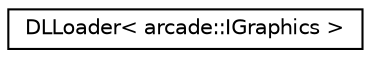 digraph "Graphical Class Hierarchy"
{
 // LATEX_PDF_SIZE
  edge [fontname="Helvetica",fontsize="10",labelfontname="Helvetica",labelfontsize="10"];
  node [fontname="Helvetica",fontsize="10",shape=record];
  rankdir="LR";
  Node0 [label="DLLoader\< arcade::IGraphics \>",height=0.2,width=0.4,color="black", fillcolor="white", style="filled",URL="$classDLLoader.html",tooltip=" "];
}

